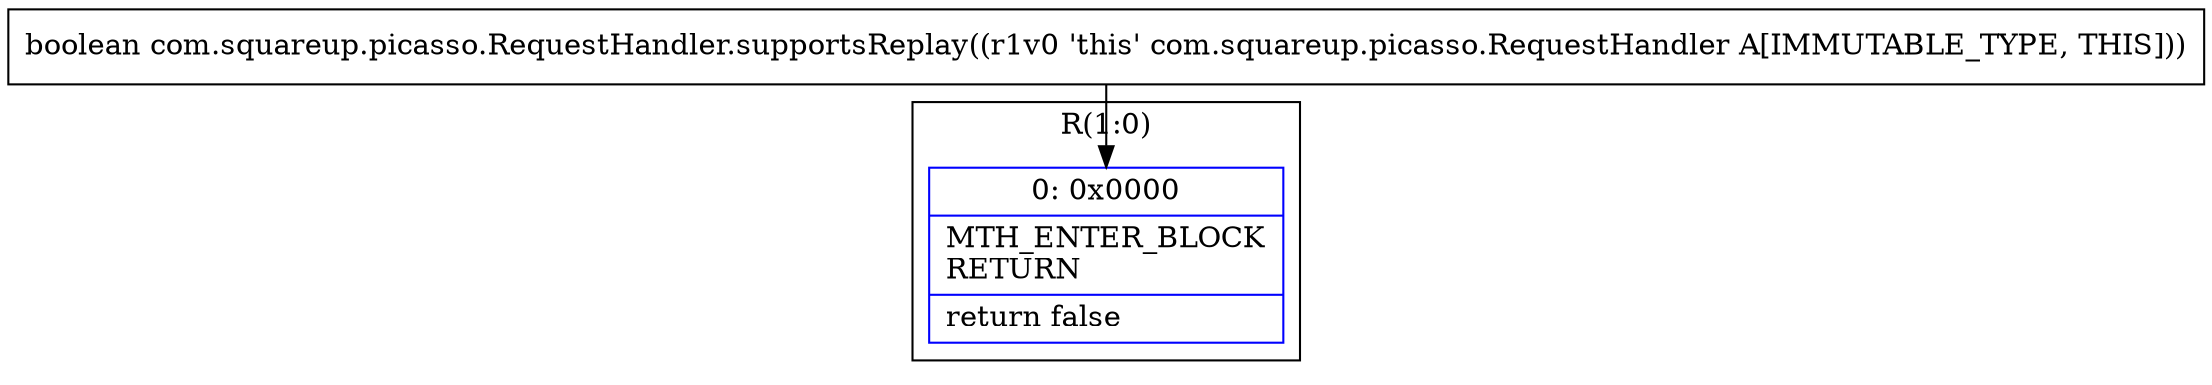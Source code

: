 digraph "CFG forcom.squareup.picasso.RequestHandler.supportsReplay()Z" {
subgraph cluster_Region_882305432 {
label = "R(1:0)";
node [shape=record,color=blue];
Node_0 [shape=record,label="{0\:\ 0x0000|MTH_ENTER_BLOCK\lRETURN\l|return false\l}"];
}
MethodNode[shape=record,label="{boolean com.squareup.picasso.RequestHandler.supportsReplay((r1v0 'this' com.squareup.picasso.RequestHandler A[IMMUTABLE_TYPE, THIS])) }"];
MethodNode -> Node_0;
}

